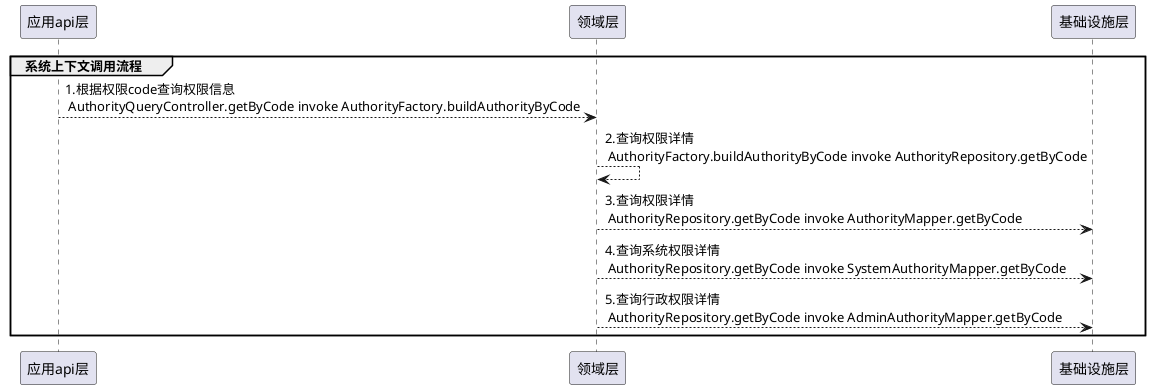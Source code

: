@startuml

participant  应用api层 as  controller
participant  领域层 as  domain
participant  基础设施层 as  infrast
group 系统上下文调用流程
controller --> domain: 1.根据权限code查询权限信息\n AuthorityQueryController.getByCode invoke AuthorityFactory.buildAuthorityByCode
domain --> domain:2.查询权限详情\n AuthorityFactory.buildAuthorityByCode invoke AuthorityRepository.getByCode
domain --> infrast:3.查询权限详情\n AuthorityRepository.getByCode invoke AuthorityMapper.getByCode
domain --> infrast:4.查询系统权限详情\n AuthorityRepository.getByCode invoke SystemAuthorityMapper.getByCode
domain --> infrast:5.查询行政权限详情\n AuthorityRepository.getByCode invoke AdminAuthorityMapper.getByCode

end

@enduml
